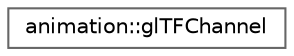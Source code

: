 digraph "Graphical Class Hierarchy"
{
 // LATEX_PDF_SIZE
  bgcolor="transparent";
  edge [fontname=Helvetica,fontsize=10,labelfontname=Helvetica,labelfontsize=10];
  node [fontname=Helvetica,fontsize=10,shape=box,height=0.2,width=0.4];
  rankdir="LR";
  Node0 [id="Node000000",label="animation::glTFChannel",height=0.2,width=0.4,color="grey40", fillcolor="white", style="filled",URL="$structFoam_1_1glTF_1_1animation_1_1glTFChannel.html",tooltip=" "];
}
